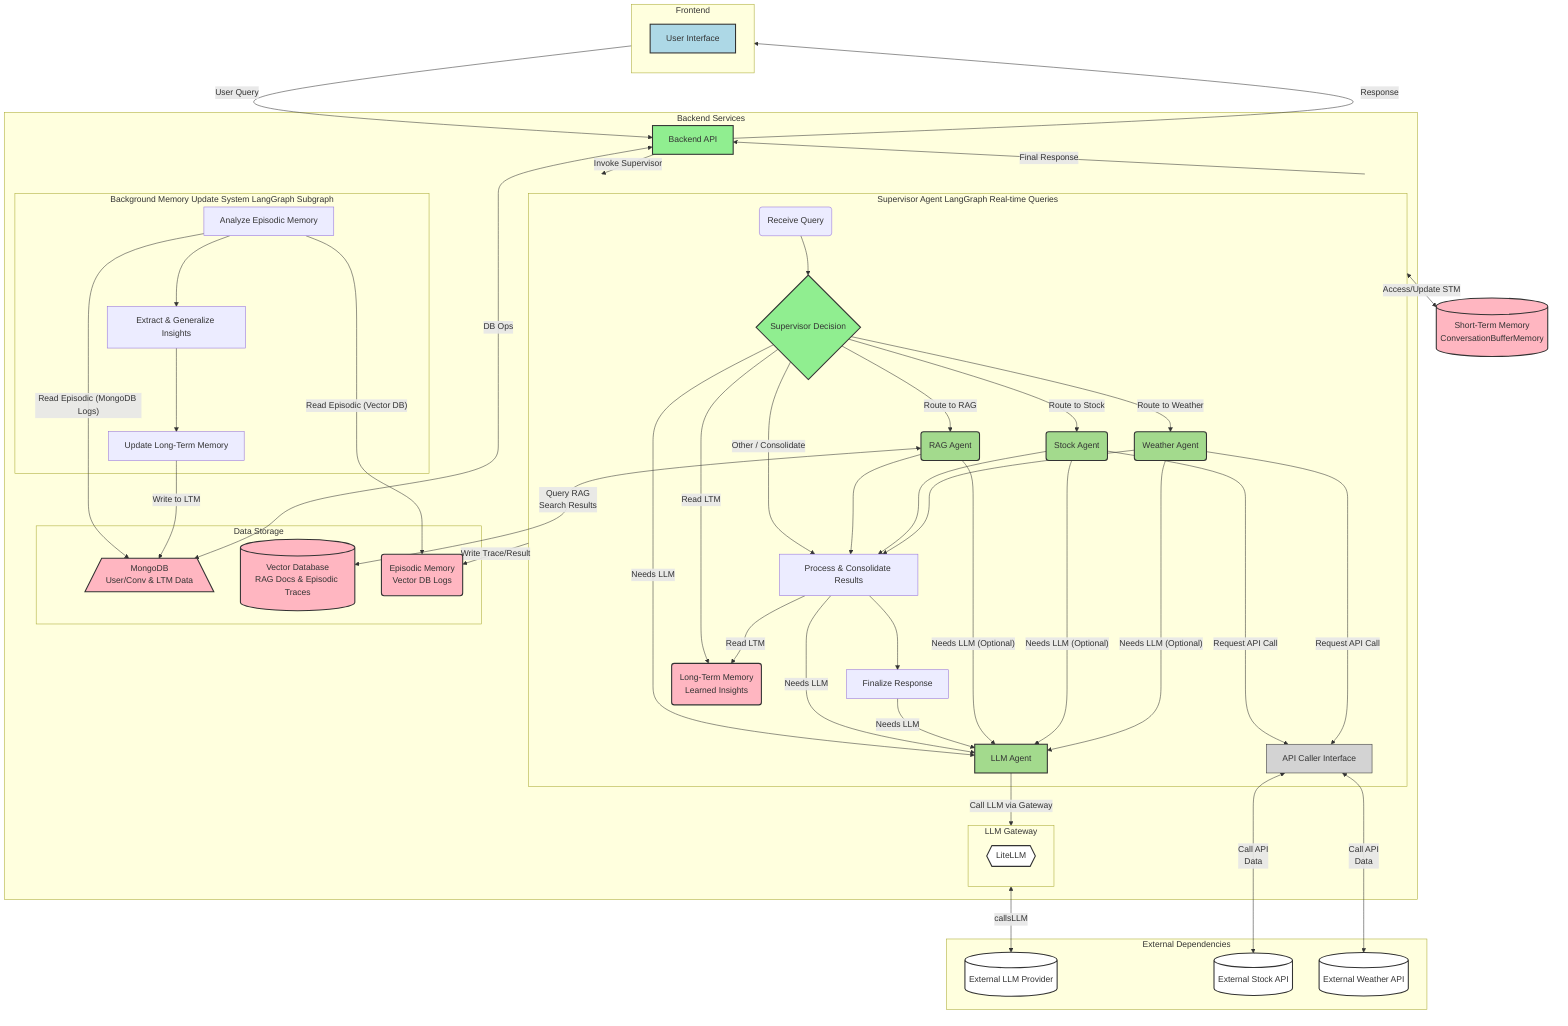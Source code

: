 %% title: Revised Phase 5 Architecture Diagram: RAG, Memory, and Centralized LLM Calls
%% Mermaid initialization for styling
%%{
  init: {
    'theme': 'base', %% Starting from a base theme for customization
    'themeVariables': {
      'fontFamily': 'Arial, sans-serif', %% Using a common, readable font
      'fontSize': '16px',             %% Slightly larger font size
      'primaryColor': '#ADD8E6',       %% Light Blue (UI)
      'secondaryColor': '#90EE90',      %% Light Green (Backend/Supervisor)
      'tertiaryColor': '#A3DA8D',       %% Medium Green (Specialized Agent)
      'quaternaryColor': '#FFB6C1',     %% Light Red/Pink (Database/Memory/Resources)
      'lineColor': '#555',              %% Darker lines for clarity
      'nodeBorder': '#333',             %% Darker node borders
      'primaryTextColor': '#333'        %% Dark text for readability
      'clusterBorder': '#BBB',          %% Lighter border for subgraphs
      'clusterBkg': '#F9f9f9'           %% Light background for subgraphs
    },
    'flowchart': {
      'curve': 'basis' %% Use 'basis' or 'linear' for curved lines
    },
    'look': 'handDrawn' %% Request hand-drawn look - support is renderer-dependent
  }
}%%
flowchart TD

    %% Define Custom Styles
    classDef uiStyle fill:#ADD8E6,stroke:#333,stroke-width:2px;
    %% Backend and Supervisor color
    classDef backendStyle fill:#90EE90,stroke:#333,stroke-width:2px;
    %% Specialized Agent color
    classDef agentStyle fill:#A3DA8D,stroke:#333,stroke-width:2px;
    classDef dbStyle fill:#FFB6C1,stroke:#333,stroke-width:2px;
    classDef externalStyle fill:#FFFF,stroke:#333,stroke-width:2px;
    classDef backgroundMemoryStyle fill:#FFF99,stroke:#333,stroke-width:2px;
    %% Tools/Resources color
    classDef resourceStyle fill:#FFB6C1,stroke:#333,stroke-width:2px;
    %% Memory components color (can share with DB color)
    classDef memoryStyle fill:#FFB6C1,stroke:#333,stroke-width:2px;
    %% Style for internal interface/tool nodes
    classDef internalToolStyle fill:#D3D3D3,stroke:#333,stroke-width:2px; %% Light gray
    %% Style for the dedicated LLM Agent Node
    classDef llmAgentStyle fill:#B19CD9,stroke:#333,stroke-width:2px; %% Light purple

    %% Define Nodes and Subgraphs with IDs and Titles

    subgraph FE[Frontend]
        direction TB
        UI[User Interface]:::uiStyle
    end

    %% Backend Services contains the core application logic and agent system
    subgraph BS[Backend Services]
        direction TB
        BackendAPI[Backend API]:::backendStyle

        %% Main LangGraph orchestrated by the Supervisor for real-time queries
        subgraph SupervisorGraph[Supervisor Agent LangGraph Real-time Queries]
            direction TB
            Input(Receive Query)
            %% Supervisor Node decides routing
            SupervisorNode{Supervisor Decision}:::backendStyle
            %% RAG Specialized Agent Node
            RAGAgentNode(RAG Agent):::agentStyle
            %% Stock Specialized Agent Node
            StockAgentNode(Stock Agent):::agentStyle
            %% Weather Specialized Agent Node
            WeatherAgentNode(Weather Agent):::agentStyle
            %% Internal Interface/Tool for calling External APIs
            APICallerInterface[API Caller Interface]:::internalToolStyle
            %% New: Dedicated LLM Agent Node for all LLM calls within the graph
            LLMAgentNode[LLM Agent]:::agentStyle
            %% Node to process and consolidate results from specialized agents
            ProcessResults[Process & Consolidate Results]
            %% Node to finalize the response before sending back
            FinalizeResponse[Finalize Response]

            %% --- Internal LangGraph Flow ---
            Input --> SupervisorNode;

            %% Supervisor routes to Specialized Agents (RAG, Stock, or Weather)
            SupervisorNode -- "Route to RAG" --> RAGAgentNode;
            SupervisorNode -- "Route to Stock" --> StockAgentNode;
            SupervisorNode -- "Route to Weather" --> WeatherAgentNode;
            %% Simplified: Supervisor can also finalize directly for simple queries or after receiving results
            SupervisorNode -- "Other / Consolidate" --> ProcessResults;

            %% Specialized Agent tasks lead to result processing
            RAGAgentNode --> ProcessResults;
            StockAgentNode --> ProcessResults;
            WeatherAgentNode --> ProcessResults;

            %% Final step after processing results
            ProcessResults --> FinalizeResponse;

           
            %% Supervisor or Specialized Agents read from Long-Term Memory
             %% Link to LTM component
            SupervisorNode -->|"Read LTM"| LongTermMemory(Long-Term Memory<br>Learned Insights):::memoryStyle;
             %% Processing might also read LTM
            ProcessResults -->|"Read LTM"| LongTermMemory;

            %% --- Interaction with the Internal API Caller ---
            %% Stock Agent requests API call via the internal interface
            StockAgentNode -- "Request API Call" --> APICallerInterface;
            %% Weather Agent requests API call via the internal interface
            WeatherAgentNode -- "Request API Call" --> APICallerInterface;

            %% --- Interaction with the Internal LLM Agent ---
            %% Nodes requiring LLM calls route through the LLM Agent Node
            SupervisorNode -- "Needs LLM" --> LLMAgentNode;
            ProcessResults -- "Needs LLM" --> LLMAgentNode;
            FinalizeResponse -- "Needs LLM" --> LLMAgentNode;
            %% Specialized agents might also route internal LLM needs through here
            RAGAgentNode -- "Needs LLM (Optional)" --> LLMAgentNode;
            StockAgentNode -- "Needs LLM (Optional)" --> LLMAgentNode;
            WeatherAgentNode -- "Needs LLM (Optional)" --> LLMAgentNode;

        end

        %% LLM Gateway for abstracting LLM calls (within Backend Services)
        subgraph LG[LLM Gateway]
            direction TB
            %% LiteLLM component
            LiteLLMGateway{{LiteLLM}}:::externalStyle
        end 

        %% Data Storage for user and conversation data, and Vector DB (within Backend Services)
        subgraph DS[Data Storage]
             direction TB
             %% User and Conversation History Data in MongoDB (also potentially stores LTM)
             MongoDB[/MongoDB<br>User/Conv & LTM Data\]:::dbStyle
             %% Vector Database for RAG documents and Episodic Memory traces
             VectorDB[(Vector Database<br>RAG Docs & Episodic Traces)]:::dbStyle
             EpisodicMemory(Episodic Memory<br>Vector DB Logs)
        end 

        %% Background process for updating Long-Term Memory (within Backend Services)
        subgraph BackgroundUpdater[Background Memory Update System LangGraph Subgraph]
            direction TB
            %% Node to periodically analyze Episodic Memory
            AnalyzeEpisodicMemory[Analyze Episodic Memory]
            %% Node to extract and generalize insights
            ExtractInsights[Extract & Generalize Insights]
            %% Node to update Long-Term Memory
            UpdateLongTermMemory[Update Long-Term Memory]

            %% --- Internal Background Flow ---
            AnalyzeEpisodicMemory --> ExtractInsights;
            ExtractInsights --> UpdateLongTermMemory;

            %% --- Interaction with Memory from Background ---
            %% Reads from Episodic Memory (Vector DB and MongoDB logs)
            AnalyzeEpisodicMemory -->|"Read Episodic (Vector DB)"| EpisodicMemory;
            AnalyzeEpisodicMemory -->|"Read Episodic (MongoDB Logs)"| MongoDB;

            %% Writes to Long-Term Memory store
            UpdateLongTermMemory -->|"Write to LTM"| MongoDB;
        end 

    end 


    %% External APIs and services (separate from Backend Services)
    subgraph ED[External Dependencies]
        direction TB
        %% External LLM Provider used by the Gateway
        ExternalLLM[(External LLM Provider)]:::externalStyle
        %% Stock API used by the Stock Agent (via the internal caller)
        StockAPI[(External Stock API)]:::externalStyle
        %% Weather API used by the Weather Agent (via the internal caller)
        WeatherAPI[(External Weather API)]:::externalStyle
        %% Removed: Potential other external tools used by RAG Agent (e.g., web search)
        %% OtherExternalTools((Other RAG Tools)):::externalStyle
    end 

          %% --- Interaction with Memory within the Real-time Graph ---
            %% Access to Short-Term Memory by the Supervisor Graph
            SupervisorGraph <-- "Access/Update STM" --> STM[(Short-Term Memory<br>ConversationBufferMemory)]:::memoryStyle;
            %% Specialized Agents / Processing Node write to Episodic Memory (Vector DB)
            %% Link to Vector DB component
            SupervisorGraph -->|"Write Trace/Result"| EpisodicMemory(Episodic Memory<br>Vector DB Logs):::memoryStyle; 


    %% --- Flow between Subgraphs/External Dependencies ---

    %% Frontend sends queries to Backend API
    FE -- "User Query" --> BackendAPI;
    %% Backend API sends response back to Frontend
    BackendAPI -- "Response" --> FE;

    %% Backend API invokes the Supervisor LangGraph
    BackendAPI -- "Invoke Supervisor" --> SupervisorGraph;

  %% LLM interactions: Internal LLM Agent connects to the external Gateway
    LLMAgentNode -- "Call LLM via Gateway" --> LG;
    LG <--callsLLM-->ExternalLLM

    %% Specialized Agents interact with their tools/databases (via internal caller for APIs)
    %% Internal API Caller interacts with External APIs using bidirectional edges
    APICallerInterface <-- "Call API<br>Data" --> StockAPI;
    APICallerInterface <-- "Call API<br>Data" --> WeatherAPI;

    %% RAG Agent interacts directly with the Vector Database (Episodic Memory store)
    RAGAgentNode <-- "Query RAG<br>Search Results" --> VectorDB;
    %% Removed: RAG Agent might use other external tools (like web search)
    %% RAGAgentNode -- "Uses" --> OtherExternalTools;


    %% Backend API interacts with Data Storage (for user/conv data and LTM if stored there)
    BackendAPI <-- "DB Ops" --> MongoDB;

    %% Final response path from Supervisor LangGraph back to Backend API
    SupervisorGraph -- "Final Response" --> BackendAPI;

    %% Apply curved lines using 'basis' interpolation for smooth flow
    linkStyle default interpolate basis;